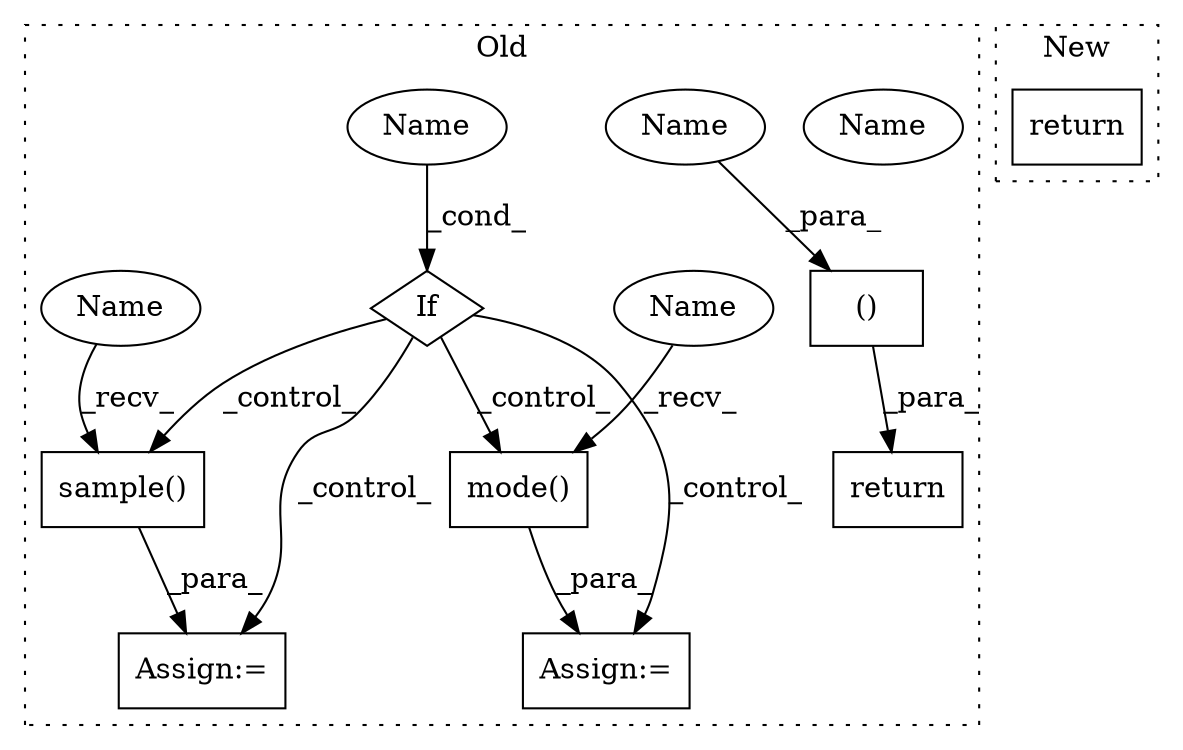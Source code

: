 digraph G {
subgraph cluster0 {
1 [label="sample()" a="75" s="8298" l="13" shape="box"];
3 [label="Assign:=" a="68" s="8295" l="3" shape="box"];
4 [label="If" a="96" s="8212" l="3" shape="diamond"];
5 [label="Assign:=" a="68" s="8248" l="3" shape="box"];
6 [label="()" a="54" s="8333" l="6" shape="box"];
7 [label="Name" a="87" s="8215" l="13" shape="ellipse"];
8 [label="return" a="93" s="8320" l="7" shape="box"];
9 [label="mode()" a="75" s="8251" l="11" shape="box"];
10 [label="Name" a="87" s="8298" l="4" shape="ellipse"];
11 [label="Name" a="87" s="8251" l="4" shape="ellipse"];
12 [label="Name" a="87" s="8335" l="4" shape="ellipse"];
13 [label="Name" a="87" s="8215" l="13" shape="ellipse"];
label = "Old";
style="dotted";
}
subgraph cluster1 {
2 [label="return" a="93" s="9453" l="7" shape="box"];
label = "New";
style="dotted";
}
1 -> 3 [label="_para_"];
4 -> 3 [label="_control_"];
4 -> 1 [label="_control_"];
4 -> 5 [label="_control_"];
4 -> 9 [label="_control_"];
6 -> 8 [label="_para_"];
9 -> 5 [label="_para_"];
10 -> 1 [label="_recv_"];
11 -> 9 [label="_recv_"];
12 -> 6 [label="_para_"];
13 -> 4 [label="_cond_"];
}